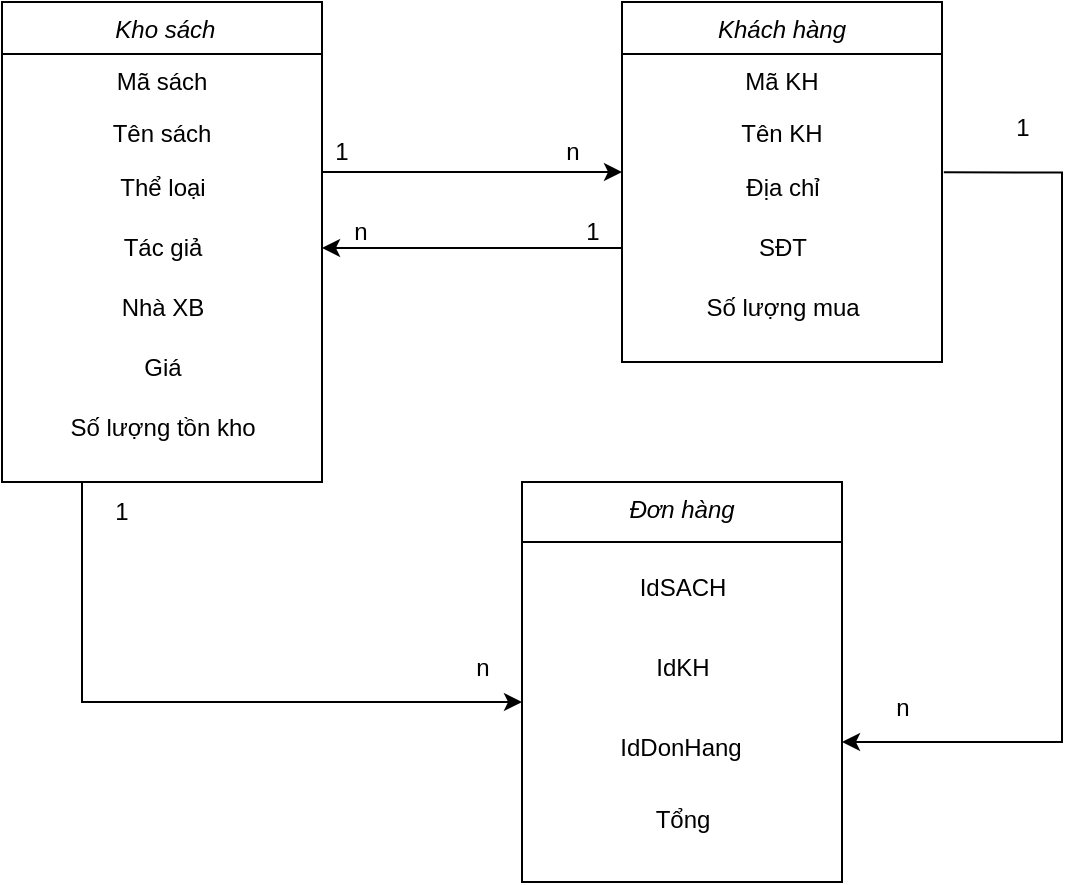 <mxfile version="22.0.4" type="github">
  <diagram id="C5RBs43oDa-KdzZeNtuy" name="Page-1">
    <mxGraphModel dx="1282" dy="565" grid="1" gridSize="10" guides="1" tooltips="1" connect="1" arrows="1" fold="1" page="1" pageScale="1" pageWidth="827" pageHeight="1169" math="0" shadow="0">
      <root>
        <mxCell id="WIyWlLk6GJQsqaUBKTNV-0" />
        <mxCell id="WIyWlLk6GJQsqaUBKTNV-1" parent="WIyWlLk6GJQsqaUBKTNV-0" />
        <mxCell id="B94d-iE2j5R3XaPv8adP-25" value="" style="edgeStyle=orthogonalEdgeStyle;rounded=0;orthogonalLoop=1;jettySize=auto;html=1;" edge="1" parent="WIyWlLk6GJQsqaUBKTNV-1" source="zkfFHV4jXpPFQw0GAbJ--0" target="B94d-iE2j5R3XaPv8adP-17">
          <mxGeometry relative="1" as="geometry">
            <Array as="points">
              <mxPoint x="420" y="215" />
              <mxPoint x="420" y="215" />
            </Array>
          </mxGeometry>
        </mxCell>
        <mxCell id="B94d-iE2j5R3XaPv8adP-40" style="edgeStyle=orthogonalEdgeStyle;rounded=0;orthogonalLoop=1;jettySize=auto;html=1;" edge="1" parent="WIyWlLk6GJQsqaUBKTNV-1" source="zkfFHV4jXpPFQw0GAbJ--0">
          <mxGeometry relative="1" as="geometry">
            <mxPoint x="480" y="480" as="targetPoint" />
            <Array as="points">
              <mxPoint x="260" y="480" />
            </Array>
          </mxGeometry>
        </mxCell>
        <mxCell id="zkfFHV4jXpPFQw0GAbJ--0" value=" Kho sách" style="swimlane;fontStyle=2;align=center;verticalAlign=top;childLayout=stackLayout;horizontal=1;startSize=26;horizontalStack=0;resizeParent=1;resizeLast=0;collapsible=1;marginBottom=0;rounded=0;shadow=0;strokeWidth=1;" parent="WIyWlLk6GJQsqaUBKTNV-1" vertex="1">
          <mxGeometry x="220" y="130" width="160" height="240" as="geometry">
            <mxRectangle x="220" y="120" width="160" height="26" as="alternateBounds" />
          </mxGeometry>
        </mxCell>
        <mxCell id="zkfFHV4jXpPFQw0GAbJ--1" value="Mã sách" style="text;align=center;verticalAlign=top;spacingLeft=4;spacingRight=4;overflow=hidden;rotatable=0;points=[[0,0.5],[1,0.5]];portConstraint=eastwest;" parent="zkfFHV4jXpPFQw0GAbJ--0" vertex="1">
          <mxGeometry y="26" width="160" height="26" as="geometry" />
        </mxCell>
        <mxCell id="zkfFHV4jXpPFQw0GAbJ--3" value="Tên sách" style="text;align=center;verticalAlign=top;spacingLeft=4;spacingRight=4;overflow=hidden;rotatable=0;points=[[0,0.5],[1,0.5]];portConstraint=eastwest;rounded=0;shadow=0;html=0;" parent="zkfFHV4jXpPFQw0GAbJ--0" vertex="1">
          <mxGeometry y="52" width="160" height="26" as="geometry" />
        </mxCell>
        <mxCell id="B94d-iE2j5R3XaPv8adP-0" value="Thể loại" style="text;html=1;align=center;verticalAlign=middle;resizable=0;points=[];autosize=1;strokeColor=none;fillColor=none;" vertex="1" parent="zkfFHV4jXpPFQw0GAbJ--0">
          <mxGeometry y="78" width="160" height="30" as="geometry" />
        </mxCell>
        <mxCell id="B94d-iE2j5R3XaPv8adP-1" value="Tác giả" style="text;html=1;align=center;verticalAlign=middle;resizable=0;points=[];autosize=1;strokeColor=none;fillColor=none;" vertex="1" parent="zkfFHV4jXpPFQw0GAbJ--0">
          <mxGeometry y="108" width="160" height="30" as="geometry" />
        </mxCell>
        <mxCell id="B94d-iE2j5R3XaPv8adP-3" value="Nhà XB&lt;br&gt;" style="text;html=1;align=center;verticalAlign=middle;resizable=0;points=[];autosize=1;strokeColor=none;fillColor=none;" vertex="1" parent="zkfFHV4jXpPFQw0GAbJ--0">
          <mxGeometry y="138" width="160" height="30" as="geometry" />
        </mxCell>
        <mxCell id="B94d-iE2j5R3XaPv8adP-4" value="Giá" style="text;html=1;align=center;verticalAlign=middle;resizable=0;points=[];autosize=1;strokeColor=none;fillColor=none;" vertex="1" parent="zkfFHV4jXpPFQw0GAbJ--0">
          <mxGeometry y="168" width="160" height="30" as="geometry" />
        </mxCell>
        <mxCell id="B94d-iE2j5R3XaPv8adP-6" value="Số lượng tồn kho" style="text;html=1;align=center;verticalAlign=middle;resizable=0;points=[];autosize=1;strokeColor=none;fillColor=none;" vertex="1" parent="zkfFHV4jXpPFQw0GAbJ--0">
          <mxGeometry y="198" width="160" height="30" as="geometry" />
        </mxCell>
        <mxCell id="B94d-iE2j5R3XaPv8adP-43" style="edgeStyle=orthogonalEdgeStyle;rounded=0;orthogonalLoop=1;jettySize=auto;html=1;exitX=1.012;exitY=0.239;exitDx=0;exitDy=0;exitPerimeter=0;" edge="1" parent="WIyWlLk6GJQsqaUBKTNV-1">
          <mxGeometry relative="1" as="geometry">
            <mxPoint x="640" y="500" as="targetPoint" />
            <mxPoint x="690.92" y="215.17" as="sourcePoint" />
            <Array as="points">
              <mxPoint x="750" y="215" />
              <mxPoint x="750" y="500" />
            </Array>
          </mxGeometry>
        </mxCell>
        <mxCell id="B94d-iE2j5R3XaPv8adP-17" value="Khách hàng" style="swimlane;fontStyle=2;align=center;verticalAlign=top;childLayout=stackLayout;horizontal=1;startSize=26;horizontalStack=0;resizeParent=1;resizeLast=0;collapsible=1;marginBottom=0;rounded=0;shadow=0;strokeWidth=1;" vertex="1" parent="WIyWlLk6GJQsqaUBKTNV-1">
          <mxGeometry x="530" y="130" width="160" height="180" as="geometry">
            <mxRectangle x="220" y="120" width="160" height="26" as="alternateBounds" />
          </mxGeometry>
        </mxCell>
        <mxCell id="B94d-iE2j5R3XaPv8adP-18" value="Mã KH" style="text;align=center;verticalAlign=top;spacingLeft=4;spacingRight=4;overflow=hidden;rotatable=0;points=[[0,0.5],[1,0.5]];portConstraint=eastwest;" vertex="1" parent="B94d-iE2j5R3XaPv8adP-17">
          <mxGeometry y="26" width="160" height="26" as="geometry" />
        </mxCell>
        <mxCell id="B94d-iE2j5R3XaPv8adP-19" value="Tên KH" style="text;align=center;verticalAlign=top;spacingLeft=4;spacingRight=4;overflow=hidden;rotatable=0;points=[[0,0.5],[1,0.5]];portConstraint=eastwest;rounded=0;shadow=0;html=0;" vertex="1" parent="B94d-iE2j5R3XaPv8adP-17">
          <mxGeometry y="52" width="160" height="26" as="geometry" />
        </mxCell>
        <mxCell id="B94d-iE2j5R3XaPv8adP-20" value="Địa chỉ" style="text;html=1;align=center;verticalAlign=middle;resizable=0;points=[];autosize=1;strokeColor=none;fillColor=none;" vertex="1" parent="B94d-iE2j5R3XaPv8adP-17">
          <mxGeometry y="78" width="160" height="30" as="geometry" />
        </mxCell>
        <mxCell id="B94d-iE2j5R3XaPv8adP-21" value="SĐT" style="text;html=1;align=center;verticalAlign=middle;resizable=0;points=[];autosize=1;strokeColor=none;fillColor=none;" vertex="1" parent="B94d-iE2j5R3XaPv8adP-17">
          <mxGeometry y="108" width="160" height="30" as="geometry" />
        </mxCell>
        <mxCell id="B94d-iE2j5R3XaPv8adP-26" value="Đơn hàng" style="swimlane;fontStyle=2;align=center;verticalAlign=top;childLayout=stackLayout;horizontal=1;startSize=30;horizontalStack=0;resizeParent=1;resizeLast=0;collapsible=1;marginBottom=0;rounded=0;shadow=0;strokeWidth=1;" vertex="1" parent="WIyWlLk6GJQsqaUBKTNV-1">
          <mxGeometry x="480" y="370" width="160" height="200" as="geometry">
            <mxRectangle x="220" y="120" width="160" height="26" as="alternateBounds" />
          </mxGeometry>
        </mxCell>
        <mxCell id="B94d-iE2j5R3XaPv8adP-33" value="1" style="text;html=1;strokeColor=none;fillColor=none;align=center;verticalAlign=middle;whiteSpace=wrap;rounded=0;" vertex="1" parent="WIyWlLk6GJQsqaUBKTNV-1">
          <mxGeometry x="360" y="190" width="60" height="30" as="geometry" />
        </mxCell>
        <mxCell id="B94d-iE2j5R3XaPv8adP-34" value="n" style="text;html=1;align=center;verticalAlign=middle;resizable=0;points=[];autosize=1;strokeColor=none;fillColor=none;" vertex="1" parent="WIyWlLk6GJQsqaUBKTNV-1">
          <mxGeometry x="490" y="190" width="30" height="30" as="geometry" />
        </mxCell>
        <mxCell id="B94d-iE2j5R3XaPv8adP-36" value="" style="endArrow=classic;html=1;rounded=0;" edge="1" parent="WIyWlLk6GJQsqaUBKTNV-1">
          <mxGeometry width="50" height="50" relative="1" as="geometry">
            <mxPoint x="530" y="253" as="sourcePoint" />
            <mxPoint x="380" y="253" as="targetPoint" />
            <Array as="points" />
          </mxGeometry>
        </mxCell>
        <mxCell id="B94d-iE2j5R3XaPv8adP-37" value="1" style="text;html=1;align=center;verticalAlign=middle;resizable=0;points=[];autosize=1;strokeColor=none;fillColor=none;" vertex="1" parent="WIyWlLk6GJQsqaUBKTNV-1">
          <mxGeometry x="500" y="230" width="30" height="30" as="geometry" />
        </mxCell>
        <mxCell id="B94d-iE2j5R3XaPv8adP-39" value="n" style="text;html=1;align=center;verticalAlign=middle;resizable=0;points=[];autosize=1;strokeColor=none;fillColor=none;" vertex="1" parent="WIyWlLk6GJQsqaUBKTNV-1">
          <mxGeometry x="384" y="230" width="30" height="30" as="geometry" />
        </mxCell>
        <mxCell id="B94d-iE2j5R3XaPv8adP-41" value="1" style="text;html=1;strokeColor=none;fillColor=none;align=center;verticalAlign=middle;whiteSpace=wrap;rounded=0;" vertex="1" parent="WIyWlLk6GJQsqaUBKTNV-1">
          <mxGeometry x="250" y="370" width="60" height="30" as="geometry" />
        </mxCell>
        <mxCell id="B94d-iE2j5R3XaPv8adP-42" value="n" style="text;html=1;align=center;verticalAlign=middle;resizable=0;points=[];autosize=1;strokeColor=none;fillColor=none;" vertex="1" parent="WIyWlLk6GJQsqaUBKTNV-1">
          <mxGeometry x="445" y="448" width="30" height="30" as="geometry" />
        </mxCell>
        <mxCell id="B94d-iE2j5R3XaPv8adP-44" value="1" style="text;html=1;align=center;verticalAlign=middle;resizable=0;points=[];autosize=1;strokeColor=none;fillColor=none;" vertex="1" parent="WIyWlLk6GJQsqaUBKTNV-1">
          <mxGeometry x="715" y="178" width="30" height="30" as="geometry" />
        </mxCell>
        <mxCell id="B94d-iE2j5R3XaPv8adP-45" value="n" style="text;html=1;align=center;verticalAlign=middle;resizable=0;points=[];autosize=1;strokeColor=none;fillColor=none;" vertex="1" parent="WIyWlLk6GJQsqaUBKTNV-1">
          <mxGeometry x="655" y="468" width="30" height="30" as="geometry" />
        </mxCell>
        <mxCell id="B94d-iE2j5R3XaPv8adP-46" value="IdSACH" style="text;html=1;align=center;verticalAlign=middle;resizable=0;points=[];autosize=1;strokeColor=none;fillColor=none;" vertex="1" parent="WIyWlLk6GJQsqaUBKTNV-1">
          <mxGeometry x="525" y="408" width="70" height="30" as="geometry" />
        </mxCell>
        <mxCell id="B94d-iE2j5R3XaPv8adP-47" value="IdKH" style="text;html=1;align=center;verticalAlign=middle;resizable=0;points=[];autosize=1;strokeColor=none;fillColor=none;" vertex="1" parent="WIyWlLk6GJQsqaUBKTNV-1">
          <mxGeometry x="535" y="448" width="50" height="30" as="geometry" />
        </mxCell>
        <mxCell id="B94d-iE2j5R3XaPv8adP-48" value="Tổng" style="text;html=1;align=center;verticalAlign=middle;resizable=0;points=[];autosize=1;strokeColor=none;fillColor=none;" vertex="1" parent="WIyWlLk6GJQsqaUBKTNV-1">
          <mxGeometry x="535" y="524" width="50" height="30" as="geometry" />
        </mxCell>
        <mxCell id="B94d-iE2j5R3XaPv8adP-49" value="IdDonHang" style="text;html=1;align=center;verticalAlign=middle;resizable=0;points=[];autosize=1;strokeColor=none;fillColor=none;" vertex="1" parent="WIyWlLk6GJQsqaUBKTNV-1">
          <mxGeometry x="519" y="488" width="80" height="30" as="geometry" />
        </mxCell>
        <mxCell id="B94d-iE2j5R3XaPv8adP-51" value="Số lượng mua" style="text;html=1;align=center;verticalAlign=middle;resizable=0;points=[];autosize=1;strokeColor=none;fillColor=none;" vertex="1" parent="WIyWlLk6GJQsqaUBKTNV-1">
          <mxGeometry x="560" y="268" width="100" height="30" as="geometry" />
        </mxCell>
      </root>
    </mxGraphModel>
  </diagram>
</mxfile>
